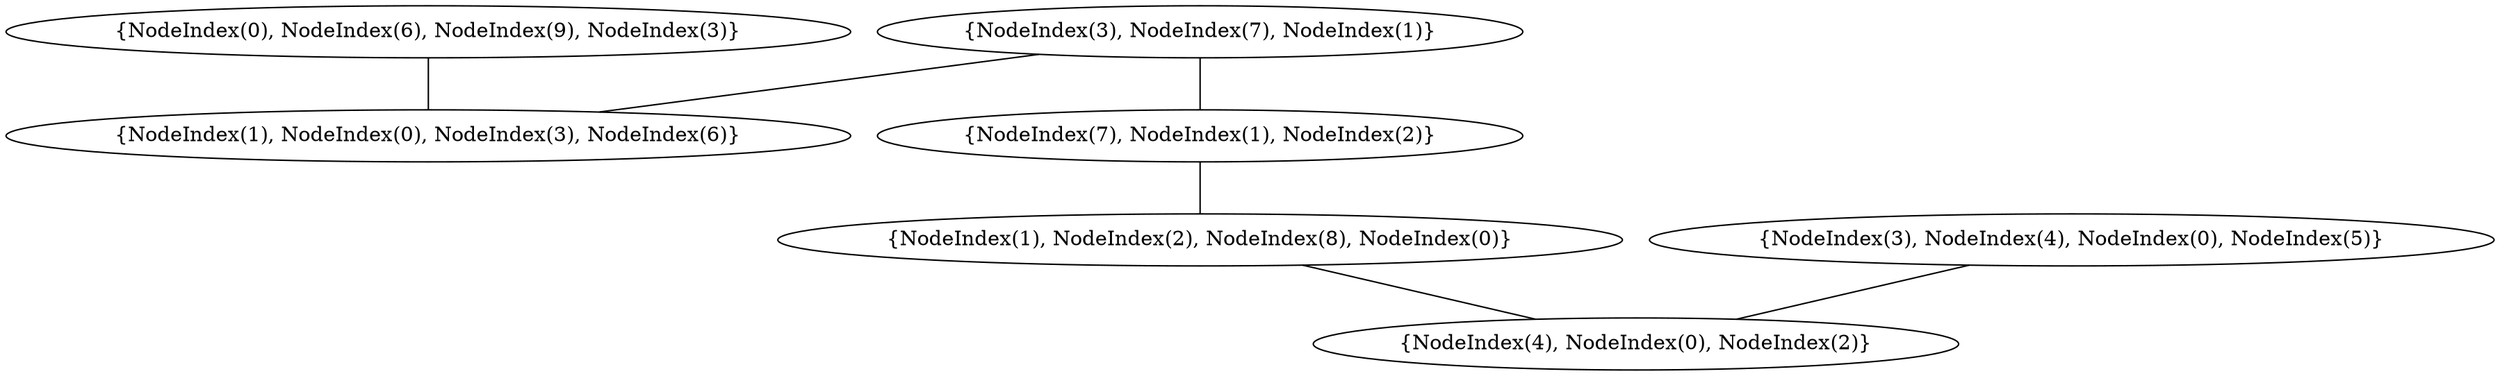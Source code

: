 graph {
    0 [ label = "{NodeIndex(4), NodeIndex(0), NodeIndex(2)}" ]
    1 [ label = "{NodeIndex(1), NodeIndex(2), NodeIndex(8), NodeIndex(0)}" ]
    2 [ label = "{NodeIndex(3), NodeIndex(4), NodeIndex(0), NodeIndex(5)}" ]
    3 [ label = "{NodeIndex(1), NodeIndex(0), NodeIndex(3), NodeIndex(6)}" ]
    4 [ label = "{NodeIndex(0), NodeIndex(6), NodeIndex(9), NodeIndex(3)}" ]
    5 [ label = "{NodeIndex(7), NodeIndex(1), NodeIndex(2)}" ]
    6 [ label = "{NodeIndex(3), NodeIndex(7), NodeIndex(1)}" ]
    4 -- 3 [ ]
    6 -- 5 [ ]
    5 -- 1 [ ]
    2 -- 0 [ ]
    1 -- 0 [ ]
    6 -- 3 [ ]
}
